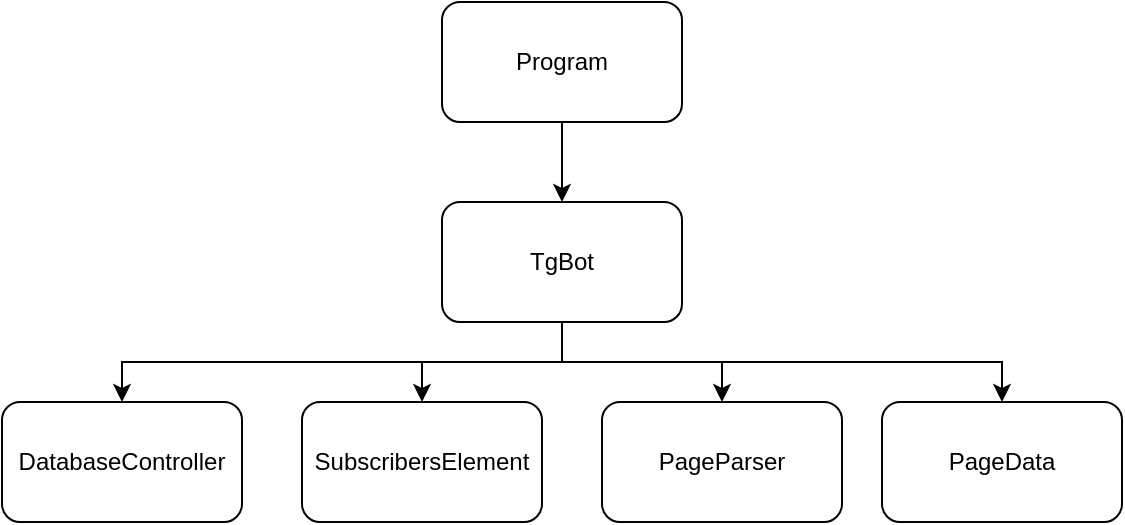 <mxfile version="13.7.9" type="device"><diagram id="cp3kLwHeysSRWsfYJzb6" name="Сторінка-1"><mxGraphModel dx="1086" dy="806" grid="1" gridSize="10" guides="1" tooltips="1" connect="1" arrows="1" fold="1" page="1" pageScale="1" pageWidth="850" pageHeight="1100" math="0" shadow="0"><root><mxCell id="0"/><mxCell id="1" parent="0"/><mxCell id="MY6iCfpCFMzrgxd_2Bnd-10" style="edgeStyle=orthogonalEdgeStyle;rounded=0;orthogonalLoop=1;jettySize=auto;html=1;exitX=0.5;exitY=1;exitDx=0;exitDy=0;entryX=0.5;entryY=0;entryDx=0;entryDy=0;" edge="1" parent="1" source="8uXTXPYlt5zt-dhOq-JQ-1" target="MY6iCfpCFMzrgxd_2Bnd-1"><mxGeometry relative="1" as="geometry"/></mxCell><mxCell id="8uXTXPYlt5zt-dhOq-JQ-1" value="Program" style="rounded=1;whiteSpace=wrap;html=1;" parent="1" vertex="1"><mxGeometry x="365" y="240" width="120" height="60" as="geometry"/></mxCell><mxCell id="MY6iCfpCFMzrgxd_2Bnd-6" style="edgeStyle=orthogonalEdgeStyle;rounded=0;orthogonalLoop=1;jettySize=auto;html=1;exitX=0.5;exitY=1;exitDx=0;exitDy=0;entryX=0.5;entryY=0;entryDx=0;entryDy=0;" edge="1" parent="1" source="MY6iCfpCFMzrgxd_2Bnd-1" target="MY6iCfpCFMzrgxd_2Bnd-3"><mxGeometry relative="1" as="geometry"/></mxCell><mxCell id="MY6iCfpCFMzrgxd_2Bnd-7" style="edgeStyle=orthogonalEdgeStyle;rounded=0;orthogonalLoop=1;jettySize=auto;html=1;exitX=0.5;exitY=1;exitDx=0;exitDy=0;entryX=0.5;entryY=0;entryDx=0;entryDy=0;" edge="1" parent="1" source="MY6iCfpCFMzrgxd_2Bnd-1" target="MY6iCfpCFMzrgxd_2Bnd-2"><mxGeometry relative="1" as="geometry"/></mxCell><mxCell id="MY6iCfpCFMzrgxd_2Bnd-8" style="edgeStyle=orthogonalEdgeStyle;rounded=0;orthogonalLoop=1;jettySize=auto;html=1;exitX=0.5;exitY=1;exitDx=0;exitDy=0;entryX=0.5;entryY=0;entryDx=0;entryDy=0;" edge="1" parent="1" source="MY6iCfpCFMzrgxd_2Bnd-1" target="MY6iCfpCFMzrgxd_2Bnd-4"><mxGeometry relative="1" as="geometry"/></mxCell><mxCell id="MY6iCfpCFMzrgxd_2Bnd-9" style="edgeStyle=orthogonalEdgeStyle;rounded=0;orthogonalLoop=1;jettySize=auto;html=1;exitX=0.5;exitY=1;exitDx=0;exitDy=0;entryX=0.5;entryY=0;entryDx=0;entryDy=0;" edge="1" parent="1" source="MY6iCfpCFMzrgxd_2Bnd-1" target="MY6iCfpCFMzrgxd_2Bnd-5"><mxGeometry relative="1" as="geometry"/></mxCell><mxCell id="MY6iCfpCFMzrgxd_2Bnd-1" value="TgBot" style="rounded=1;whiteSpace=wrap;html=1;" vertex="1" parent="1"><mxGeometry x="365" y="340" width="120" height="60" as="geometry"/></mxCell><mxCell id="MY6iCfpCFMzrgxd_2Bnd-2" value="DatabaseController" style="rounded=1;whiteSpace=wrap;html=1;" vertex="1" parent="1"><mxGeometry x="145" y="440" width="120" height="60" as="geometry"/></mxCell><mxCell id="MY6iCfpCFMzrgxd_2Bnd-3" value="SubscribersElement" style="rounded=1;whiteSpace=wrap;html=1;" vertex="1" parent="1"><mxGeometry x="295" y="440" width="120" height="60" as="geometry"/></mxCell><mxCell id="MY6iCfpCFMzrgxd_2Bnd-4" value="PageParser" style="rounded=1;whiteSpace=wrap;html=1;" vertex="1" parent="1"><mxGeometry x="445" y="440" width="120" height="60" as="geometry"/></mxCell><mxCell id="MY6iCfpCFMzrgxd_2Bnd-5" value="PageData" style="rounded=1;whiteSpace=wrap;html=1;" vertex="1" parent="1"><mxGeometry x="585" y="440" width="120" height="60" as="geometry"/></mxCell></root></mxGraphModel></diagram></mxfile>